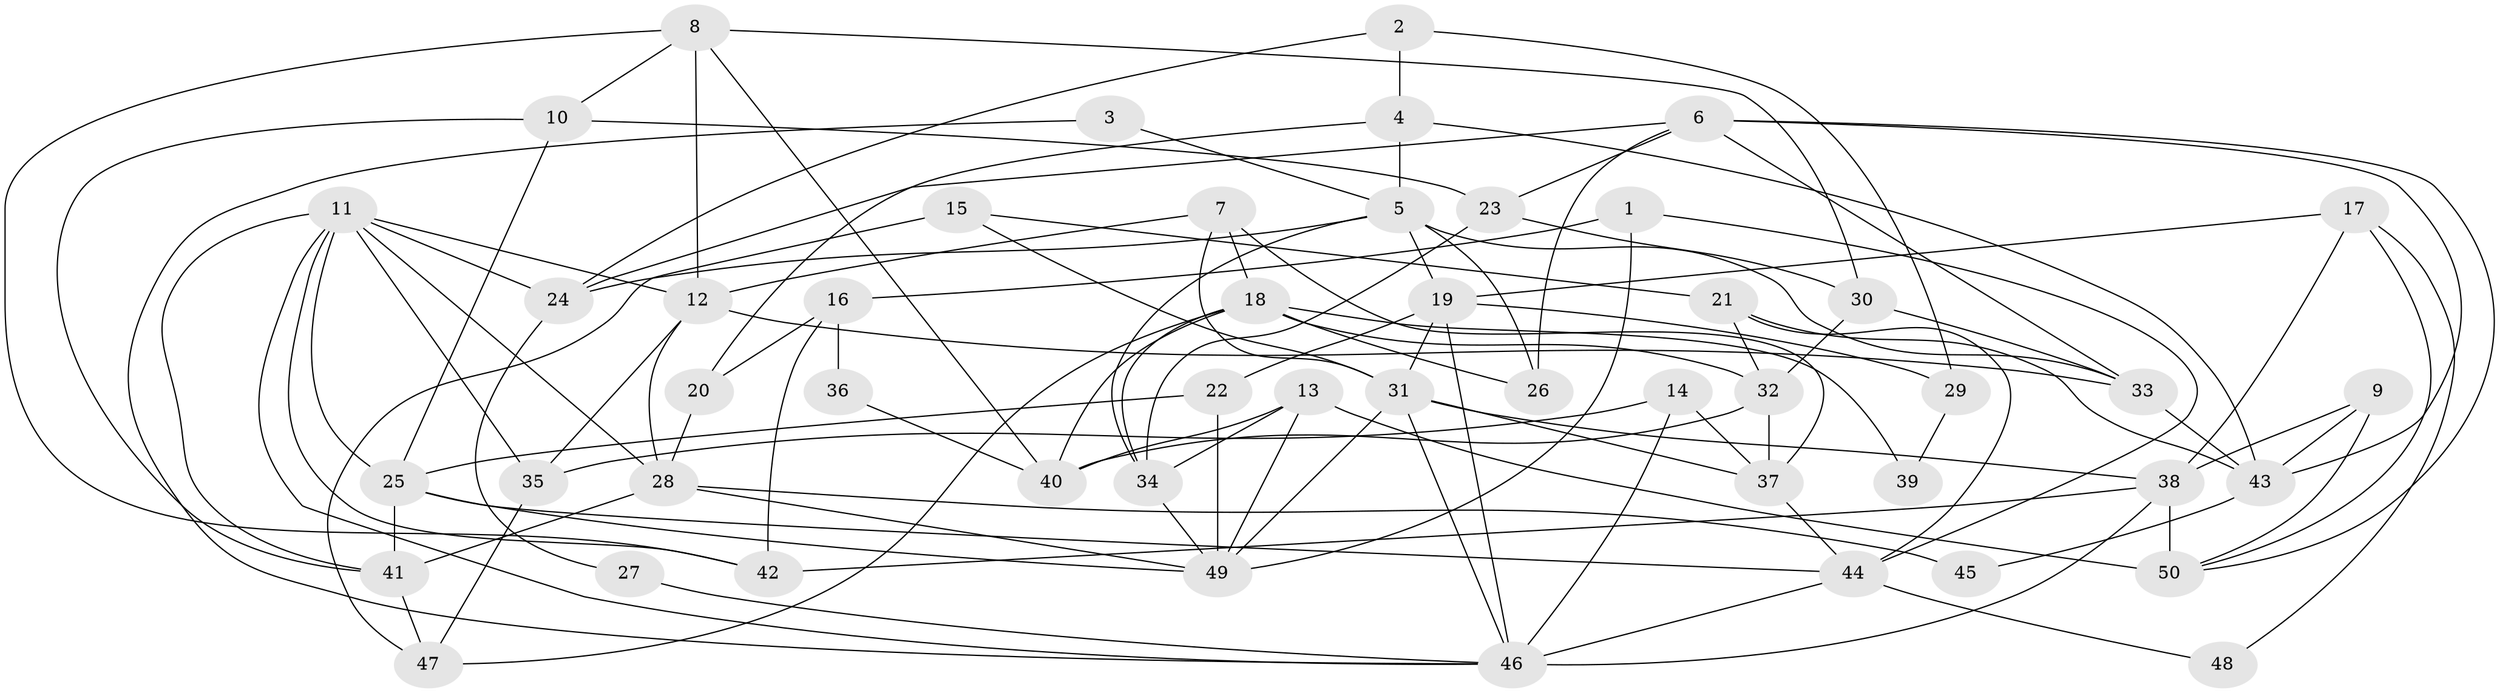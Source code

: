 // original degree distribution, {3: 0.323943661971831, 2: 0.11267605633802817, 5: 0.11267605633802817, 4: 0.28169014084507044, 7: 0.07042253521126761, 6: 0.08450704225352113, 8: 0.014084507042253521}
// Generated by graph-tools (version 1.1) at 2025/37/03/04/25 23:37:05]
// undirected, 50 vertices, 112 edges
graph export_dot {
  node [color=gray90,style=filled];
  1;
  2;
  3;
  4;
  5;
  6;
  7;
  8;
  9;
  10;
  11;
  12;
  13;
  14;
  15;
  16;
  17;
  18;
  19;
  20;
  21;
  22;
  23;
  24;
  25;
  26;
  27;
  28;
  29;
  30;
  31;
  32;
  33;
  34;
  35;
  36;
  37;
  38;
  39;
  40;
  41;
  42;
  43;
  44;
  45;
  46;
  47;
  48;
  49;
  50;
  1 -- 16 [weight=1.0];
  1 -- 44 [weight=1.0];
  1 -- 49 [weight=1.0];
  2 -- 4 [weight=1.0];
  2 -- 24 [weight=1.0];
  2 -- 29 [weight=1.0];
  3 -- 5 [weight=1.0];
  3 -- 46 [weight=1.0];
  4 -- 5 [weight=1.0];
  4 -- 20 [weight=1.0];
  4 -- 43 [weight=1.0];
  5 -- 19 [weight=1.0];
  5 -- 24 [weight=1.0];
  5 -- 26 [weight=1.0];
  5 -- 33 [weight=2.0];
  5 -- 34 [weight=1.0];
  6 -- 23 [weight=1.0];
  6 -- 24 [weight=1.0];
  6 -- 26 [weight=1.0];
  6 -- 33 [weight=1.0];
  6 -- 43 [weight=1.0];
  6 -- 50 [weight=1.0];
  7 -- 12 [weight=1.0];
  7 -- 18 [weight=1.0];
  7 -- 31 [weight=1.0];
  7 -- 37 [weight=1.0];
  8 -- 10 [weight=1.0];
  8 -- 12 [weight=1.0];
  8 -- 30 [weight=1.0];
  8 -- 40 [weight=1.0];
  8 -- 42 [weight=1.0];
  9 -- 38 [weight=1.0];
  9 -- 43 [weight=1.0];
  9 -- 50 [weight=1.0];
  10 -- 23 [weight=1.0];
  10 -- 25 [weight=1.0];
  10 -- 41 [weight=1.0];
  11 -- 12 [weight=1.0];
  11 -- 24 [weight=1.0];
  11 -- 25 [weight=1.0];
  11 -- 28 [weight=1.0];
  11 -- 35 [weight=1.0];
  11 -- 41 [weight=1.0];
  11 -- 42 [weight=1.0];
  11 -- 46 [weight=1.0];
  12 -- 28 [weight=1.0];
  12 -- 33 [weight=2.0];
  12 -- 35 [weight=1.0];
  13 -- 34 [weight=1.0];
  13 -- 40 [weight=1.0];
  13 -- 49 [weight=1.0];
  13 -- 50 [weight=2.0];
  14 -- 35 [weight=1.0];
  14 -- 37 [weight=2.0];
  14 -- 46 [weight=1.0];
  15 -- 21 [weight=1.0];
  15 -- 31 [weight=1.0];
  15 -- 47 [weight=1.0];
  16 -- 20 [weight=1.0];
  16 -- 36 [weight=1.0];
  16 -- 42 [weight=1.0];
  17 -- 19 [weight=1.0];
  17 -- 38 [weight=1.0];
  17 -- 48 [weight=1.0];
  17 -- 50 [weight=1.0];
  18 -- 26 [weight=1.0];
  18 -- 32 [weight=1.0];
  18 -- 34 [weight=1.0];
  18 -- 39 [weight=1.0];
  18 -- 40 [weight=1.0];
  18 -- 47 [weight=1.0];
  19 -- 22 [weight=1.0];
  19 -- 29 [weight=2.0];
  19 -- 31 [weight=1.0];
  19 -- 46 [weight=1.0];
  20 -- 28 [weight=1.0];
  21 -- 32 [weight=1.0];
  21 -- 43 [weight=1.0];
  21 -- 44 [weight=1.0];
  22 -- 25 [weight=1.0];
  22 -- 49 [weight=1.0];
  23 -- 30 [weight=1.0];
  23 -- 34 [weight=1.0];
  24 -- 27 [weight=1.0];
  25 -- 41 [weight=1.0];
  25 -- 44 [weight=1.0];
  25 -- 49 [weight=1.0];
  27 -- 46 [weight=1.0];
  28 -- 41 [weight=1.0];
  28 -- 45 [weight=1.0];
  28 -- 49 [weight=1.0];
  29 -- 39 [weight=1.0];
  30 -- 32 [weight=1.0];
  30 -- 33 [weight=1.0];
  31 -- 37 [weight=1.0];
  31 -- 38 [weight=2.0];
  31 -- 46 [weight=1.0];
  31 -- 49 [weight=1.0];
  32 -- 37 [weight=2.0];
  32 -- 40 [weight=1.0];
  33 -- 43 [weight=1.0];
  34 -- 49 [weight=1.0];
  35 -- 47 [weight=1.0];
  36 -- 40 [weight=1.0];
  37 -- 44 [weight=1.0];
  38 -- 42 [weight=2.0];
  38 -- 46 [weight=1.0];
  38 -- 50 [weight=2.0];
  41 -- 47 [weight=1.0];
  43 -- 45 [weight=1.0];
  44 -- 46 [weight=1.0];
  44 -- 48 [weight=1.0];
}
